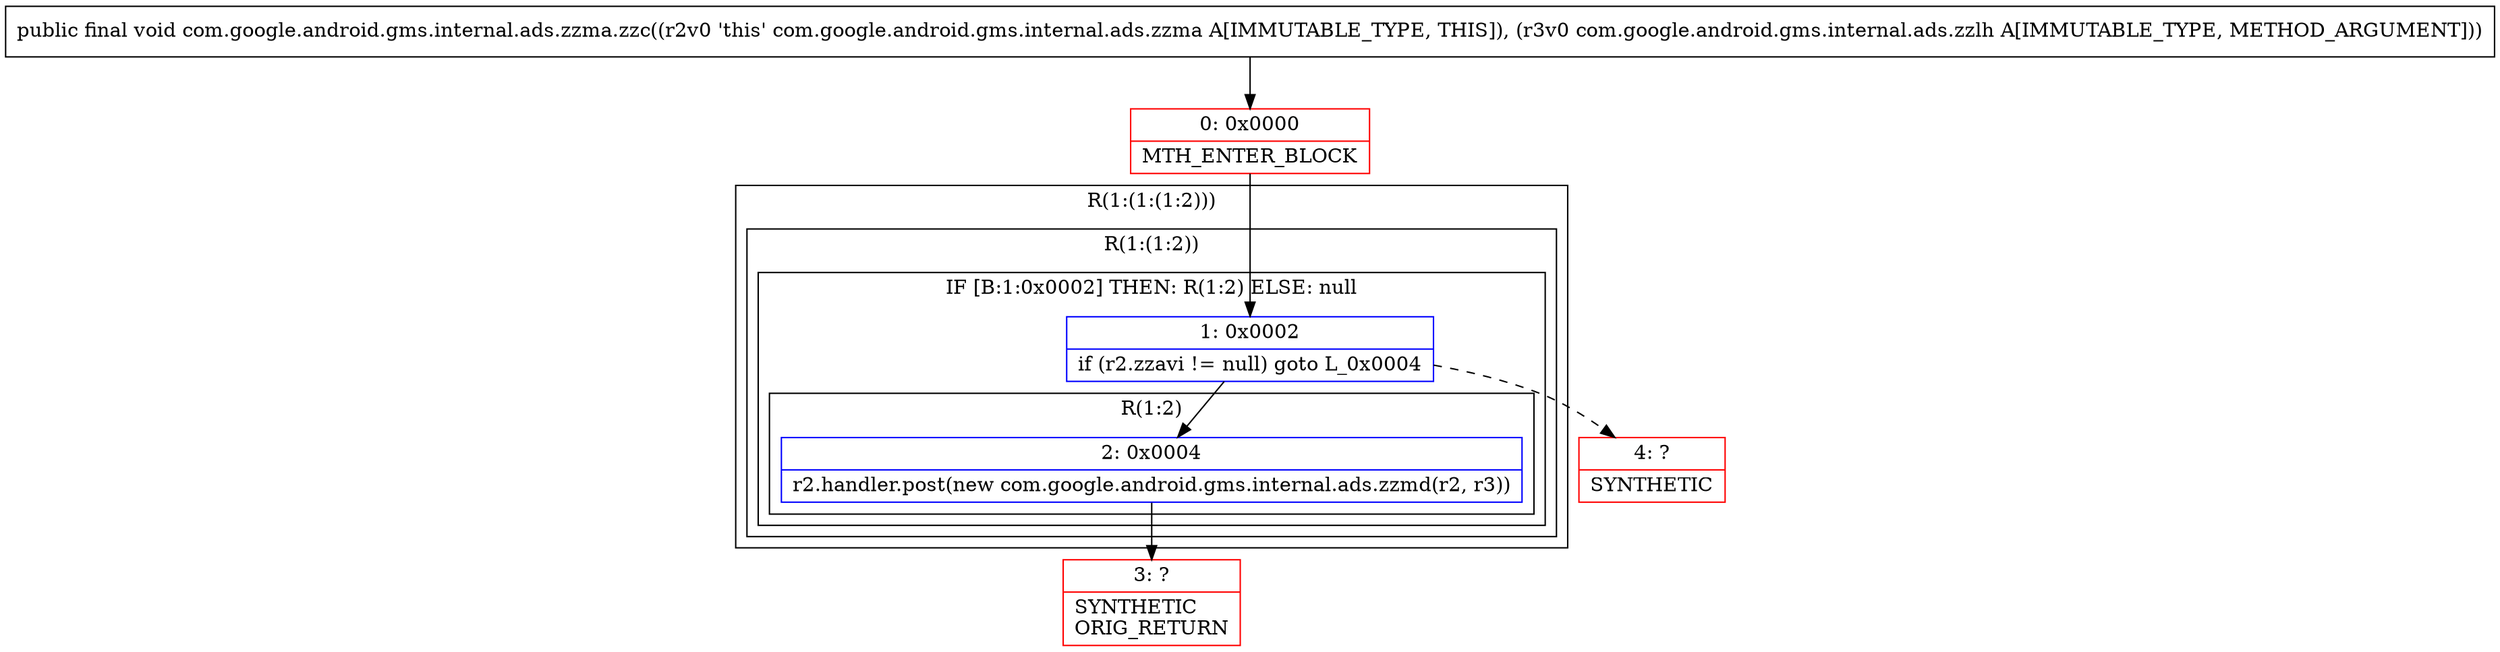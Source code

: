 digraph "CFG forcom.google.android.gms.internal.ads.zzma.zzc(Lcom\/google\/android\/gms\/internal\/ads\/zzlh;)V" {
subgraph cluster_Region_226238549 {
label = "R(1:(1:(1:2)))";
node [shape=record,color=blue];
subgraph cluster_Region_724869965 {
label = "R(1:(1:2))";
node [shape=record,color=blue];
subgraph cluster_IfRegion_1821628003 {
label = "IF [B:1:0x0002] THEN: R(1:2) ELSE: null";
node [shape=record,color=blue];
Node_1 [shape=record,label="{1\:\ 0x0002|if (r2.zzavi != null) goto L_0x0004\l}"];
subgraph cluster_Region_1369750976 {
label = "R(1:2)";
node [shape=record,color=blue];
Node_2 [shape=record,label="{2\:\ 0x0004|r2.handler.post(new com.google.android.gms.internal.ads.zzmd(r2, r3))\l}"];
}
}
}
}
Node_0 [shape=record,color=red,label="{0\:\ 0x0000|MTH_ENTER_BLOCK\l}"];
Node_3 [shape=record,color=red,label="{3\:\ ?|SYNTHETIC\lORIG_RETURN\l}"];
Node_4 [shape=record,color=red,label="{4\:\ ?|SYNTHETIC\l}"];
MethodNode[shape=record,label="{public final void com.google.android.gms.internal.ads.zzma.zzc((r2v0 'this' com.google.android.gms.internal.ads.zzma A[IMMUTABLE_TYPE, THIS]), (r3v0 com.google.android.gms.internal.ads.zzlh A[IMMUTABLE_TYPE, METHOD_ARGUMENT])) }"];
MethodNode -> Node_0;
Node_1 -> Node_2;
Node_1 -> Node_4[style=dashed];
Node_2 -> Node_3;
Node_0 -> Node_1;
}

